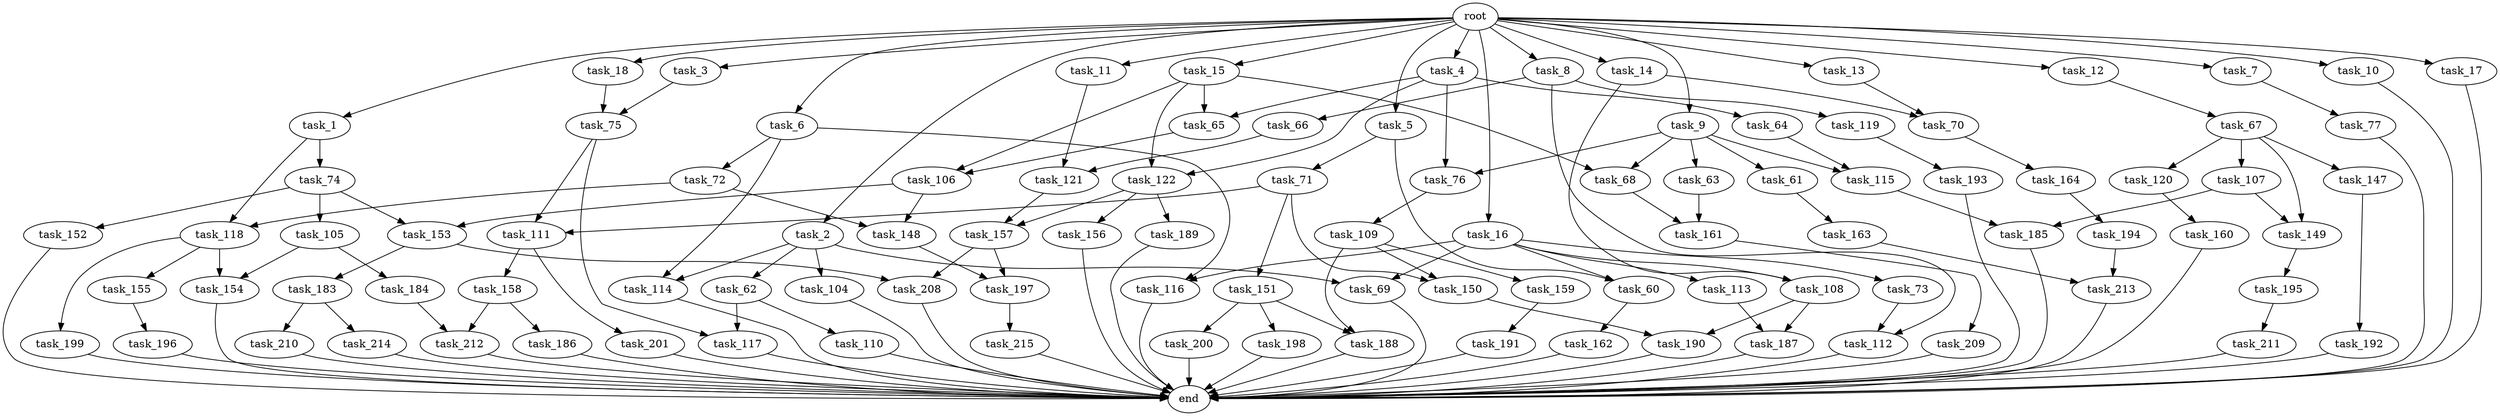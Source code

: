 digraph G {
  task_116 [size="498216206336.000000"];
  task_105 [size="214748364800.000000"];
  task_163 [size="77309411328.000000"];
  task_15 [size="1024.000000"];
  task_212 [size="249108103168.000000"];
  task_184 [size="549755813888.000000"];
  task_153 [size="292057776128.000000"];
  task_191 [size="77309411328.000000"];
  task_7 [size="1024.000000"];
  task_104 [size="137438953472.000000"];
  task_119 [size="34359738368.000000"];
  task_75 [size="910533066752.000000"];
  task_214 [size="137438953472.000000"];
  task_154 [size="1245540515840.000000"];
  task_106 [size="292057776128.000000"];
  task_117 [size="970662608896.000000"];
  task_196 [size="695784701952.000000"];
  task_9 [size="1024.000000"];
  task_155 [size="695784701952.000000"];
  task_211 [size="858993459200.000000"];
  task_112 [size="171798691840.000000"];
  task_147 [size="137438953472.000000"];
  task_185 [size="558345748480.000000"];
  task_121 [size="627065225216.000000"];
  task_164 [size="77309411328.000000"];
  task_118 [size="249108103168.000000"];
  task_73 [size="420906795008.000000"];
  task_64 [size="137438953472.000000"];
  task_77 [size="309237645312.000000"];
  task_198 [size="34359738368.000000"];
  task_65 [size="214748364800.000000"];
  task_150 [size="584115552256.000000"];
  task_18 [size="1024.000000"];
  task_188 [size="584115552256.000000"];
  task_63 [size="214748364800.000000"];
  task_68 [size="292057776128.000000"];
  task_115 [size="429496729600.000000"];
  task_160 [size="549755813888.000000"];
  task_190 [size="1279900254208.000000"];
  task_61 [size="214748364800.000000"];
  task_11 [size="1024.000000"];
  task_1 [size="1024.000000"];
  task_159 [size="549755813888.000000"];
  task_157 [size="1554778161152.000000"];
  task_109 [size="549755813888.000000"];
  task_210 [size="137438953472.000000"];
  task_201 [size="137438953472.000000"];
  task_189 [size="695784701952.000000"];
  task_69 [size="558345748480.000000"];
  task_162 [size="77309411328.000000"];
  task_156 [size="695784701952.000000"];
  task_194 [size="695784701952.000000"];
  task_62 [size="137438953472.000000"];
  task_66 [size="34359738368.000000"];
  task_161 [size="154618822656.000000"];
  task_213 [size="68719476736.000000"];
  task_195 [size="214748364800.000000"];
  end [size="0.000000"];
  task_192 [size="420906795008.000000"];
  task_4 [size="1024.000000"];
  task_60 [size="970662608896.000000"];
  task_10 [size="1024.000000"];
  task_193 [size="77309411328.000000"];
  task_158 [size="137438953472.000000"];
  task_70 [size="111669149696.000000"];
  task_71 [size="549755813888.000000"];
  task_67 [size="137438953472.000000"];
  task_14 [size="1024.000000"];
  task_12 [size="1024.000000"];
  task_13 [size="1024.000000"];
  task_187 [size="936302870528.000000"];
  task_108 [size="455266533376.000000"];
  task_3 [size="1024.000000"];
  task_114 [size="214748364800.000000"];
  task_5 [size="1024.000000"];
  task_113 [size="420906795008.000000"];
  task_6 [size="1024.000000"];
  task_186 [size="214748364800.000000"];
  task_2 [size="1024.000000"];
  task_209 [size="214748364800.000000"];
  task_197 [size="910533066752.000000"];
  task_183 [size="137438953472.000000"];
  task_107 [size="137438953472.000000"];
  task_72 [size="77309411328.000000"];
  task_74 [size="34359738368.000000"];
  task_149 [size="558345748480.000000"];
  task_17 [size="1024.000000"];
  task_76 [size="352187318272.000000"];
  task_120 [size="137438953472.000000"];
  task_200 [size="34359738368.000000"];
  root [size="0.000000"];
  task_148 [size="292057776128.000000"];
  task_111 [size="584115552256.000000"];
  task_8 [size="1024.000000"];
  task_16 [size="1024.000000"];
  task_199 [size="695784701952.000000"];
  task_152 [size="214748364800.000000"];
  task_151 [size="34359738368.000000"];
  task_215 [size="549755813888.000000"];
  task_110 [size="420906795008.000000"];
  task_122 [size="214748364800.000000"];
  task_208 [size="352187318272.000000"];

  task_116 -> end [size="1.000000"];
  task_105 -> task_184 [size="536870912.000000"];
  task_105 -> task_154 [size="536870912.000000"];
  task_163 -> task_213 [size="33554432.000000"];
  task_15 -> task_65 [size="75497472.000000"];
  task_15 -> task_68 [size="75497472.000000"];
  task_15 -> task_122 [size="75497472.000000"];
  task_15 -> task_106 [size="75497472.000000"];
  task_212 -> end [size="1.000000"];
  task_184 -> task_212 [size="33554432.000000"];
  task_153 -> task_183 [size="134217728.000000"];
  task_153 -> task_208 [size="134217728.000000"];
  task_191 -> end [size="1.000000"];
  task_7 -> task_77 [size="301989888.000000"];
  task_104 -> end [size="1.000000"];
  task_119 -> task_193 [size="75497472.000000"];
  task_75 -> task_117 [size="536870912.000000"];
  task_75 -> task_111 [size="536870912.000000"];
  task_214 -> end [size="1.000000"];
  task_154 -> end [size="1.000000"];
  task_106 -> task_153 [size="75497472.000000"];
  task_106 -> task_148 [size="75497472.000000"];
  task_117 -> end [size="1.000000"];
  task_196 -> end [size="1.000000"];
  task_9 -> task_63 [size="209715200.000000"];
  task_9 -> task_68 [size="209715200.000000"];
  task_9 -> task_76 [size="209715200.000000"];
  task_9 -> task_61 [size="209715200.000000"];
  task_9 -> task_115 [size="209715200.000000"];
  task_155 -> task_196 [size="679477248.000000"];
  task_211 -> end [size="1.000000"];
  task_112 -> end [size="1.000000"];
  task_147 -> task_192 [size="411041792.000000"];
  task_185 -> end [size="1.000000"];
  task_121 -> task_157 [size="838860800.000000"];
  task_164 -> task_194 [size="679477248.000000"];
  task_118 -> task_154 [size="679477248.000000"];
  task_118 -> task_155 [size="679477248.000000"];
  task_118 -> task_199 [size="679477248.000000"];
  task_73 -> task_112 [size="134217728.000000"];
  task_64 -> task_115 [size="209715200.000000"];
  task_77 -> end [size="1.000000"];
  task_198 -> end [size="1.000000"];
  task_65 -> task_106 [size="209715200.000000"];
  task_150 -> task_190 [size="411041792.000000"];
  task_18 -> task_75 [size="679477248.000000"];
  task_188 -> end [size="1.000000"];
  task_63 -> task_161 [size="75497472.000000"];
  task_68 -> task_161 [size="75497472.000000"];
  task_115 -> task_185 [size="134217728.000000"];
  task_160 -> end [size="1.000000"];
  task_190 -> end [size="1.000000"];
  task_61 -> task_163 [size="75497472.000000"];
  task_11 -> task_121 [size="75497472.000000"];
  task_1 -> task_118 [size="33554432.000000"];
  task_1 -> task_74 [size="33554432.000000"];
  task_159 -> task_191 [size="75497472.000000"];
  task_157 -> task_197 [size="209715200.000000"];
  task_157 -> task_208 [size="209715200.000000"];
  task_109 -> task_159 [size="536870912.000000"];
  task_109 -> task_150 [size="536870912.000000"];
  task_109 -> task_188 [size="536870912.000000"];
  task_210 -> end [size="1.000000"];
  task_201 -> end [size="1.000000"];
  task_189 -> end [size="1.000000"];
  task_69 -> end [size="1.000000"];
  task_162 -> end [size="1.000000"];
  task_156 -> end [size="1.000000"];
  task_194 -> task_213 [size="33554432.000000"];
  task_62 -> task_110 [size="411041792.000000"];
  task_62 -> task_117 [size="411041792.000000"];
  task_66 -> task_121 [size="536870912.000000"];
  task_161 -> task_209 [size="209715200.000000"];
  task_213 -> end [size="1.000000"];
  task_195 -> task_211 [size="838860800.000000"];
  task_192 -> end [size="1.000000"];
  task_4 -> task_65 [size="134217728.000000"];
  task_4 -> task_76 [size="134217728.000000"];
  task_4 -> task_122 [size="134217728.000000"];
  task_4 -> task_64 [size="134217728.000000"];
  task_60 -> task_162 [size="75497472.000000"];
  task_10 -> end [size="1.000000"];
  task_193 -> end [size="1.000000"];
  task_158 -> task_212 [size="209715200.000000"];
  task_158 -> task_186 [size="209715200.000000"];
  task_70 -> task_164 [size="75497472.000000"];
  task_71 -> task_150 [size="33554432.000000"];
  task_71 -> task_111 [size="33554432.000000"];
  task_71 -> task_151 [size="33554432.000000"];
  task_67 -> task_120 [size="134217728.000000"];
  task_67 -> task_147 [size="134217728.000000"];
  task_67 -> task_107 [size="134217728.000000"];
  task_67 -> task_149 [size="134217728.000000"];
  task_14 -> task_108 [size="33554432.000000"];
  task_14 -> task_70 [size="33554432.000000"];
  task_12 -> task_67 [size="134217728.000000"];
  task_13 -> task_70 [size="75497472.000000"];
  task_187 -> end [size="1.000000"];
  task_108 -> task_190 [size="838860800.000000"];
  task_108 -> task_187 [size="838860800.000000"];
  task_3 -> task_75 [size="209715200.000000"];
  task_114 -> end [size="1.000000"];
  task_5 -> task_60 [size="536870912.000000"];
  task_5 -> task_71 [size="536870912.000000"];
  task_113 -> task_187 [size="75497472.000000"];
  task_6 -> task_114 [size="75497472.000000"];
  task_6 -> task_116 [size="75497472.000000"];
  task_6 -> task_72 [size="75497472.000000"];
  task_186 -> end [size="1.000000"];
  task_2 -> task_114 [size="134217728.000000"];
  task_2 -> task_69 [size="134217728.000000"];
  task_2 -> task_62 [size="134217728.000000"];
  task_2 -> task_104 [size="134217728.000000"];
  task_209 -> end [size="1.000000"];
  task_197 -> task_215 [size="536870912.000000"];
  task_183 -> task_210 [size="134217728.000000"];
  task_183 -> task_214 [size="134217728.000000"];
  task_107 -> task_149 [size="411041792.000000"];
  task_107 -> task_185 [size="411041792.000000"];
  task_72 -> task_118 [size="209715200.000000"];
  task_72 -> task_148 [size="209715200.000000"];
  task_74 -> task_153 [size="209715200.000000"];
  task_74 -> task_105 [size="209715200.000000"];
  task_74 -> task_152 [size="209715200.000000"];
  task_149 -> task_195 [size="209715200.000000"];
  task_17 -> end [size="1.000000"];
  task_76 -> task_109 [size="536870912.000000"];
  task_120 -> task_160 [size="536870912.000000"];
  task_200 -> end [size="1.000000"];
  root -> task_13 [size="1.000000"];
  root -> task_17 [size="1.000000"];
  root -> task_3 [size="1.000000"];
  root -> task_4 [size="1.000000"];
  root -> task_11 [size="1.000000"];
  root -> task_15 [size="1.000000"];
  root -> task_10 [size="1.000000"];
  root -> task_6 [size="1.000000"];
  root -> task_9 [size="1.000000"];
  root -> task_16 [size="1.000000"];
  root -> task_8 [size="1.000000"];
  root -> task_18 [size="1.000000"];
  root -> task_1 [size="1.000000"];
  root -> task_5 [size="1.000000"];
  root -> task_7 [size="1.000000"];
  root -> task_2 [size="1.000000"];
  root -> task_14 [size="1.000000"];
  root -> task_12 [size="1.000000"];
  task_148 -> task_197 [size="679477248.000000"];
  task_111 -> task_158 [size="134217728.000000"];
  task_111 -> task_201 [size="134217728.000000"];
  task_8 -> task_66 [size="33554432.000000"];
  task_8 -> task_112 [size="33554432.000000"];
  task_8 -> task_119 [size="33554432.000000"];
  task_16 -> task_116 [size="411041792.000000"];
  task_16 -> task_108 [size="411041792.000000"];
  task_16 -> task_60 [size="411041792.000000"];
  task_16 -> task_73 [size="411041792.000000"];
  task_16 -> task_113 [size="411041792.000000"];
  task_16 -> task_69 [size="411041792.000000"];
  task_199 -> end [size="1.000000"];
  task_152 -> end [size="1.000000"];
  task_151 -> task_200 [size="33554432.000000"];
  task_151 -> task_188 [size="33554432.000000"];
  task_151 -> task_198 [size="33554432.000000"];
  task_215 -> end [size="1.000000"];
  task_110 -> end [size="1.000000"];
  task_122 -> task_156 [size="679477248.000000"];
  task_122 -> task_189 [size="679477248.000000"];
  task_122 -> task_157 [size="679477248.000000"];
  task_208 -> end [size="1.000000"];
}
